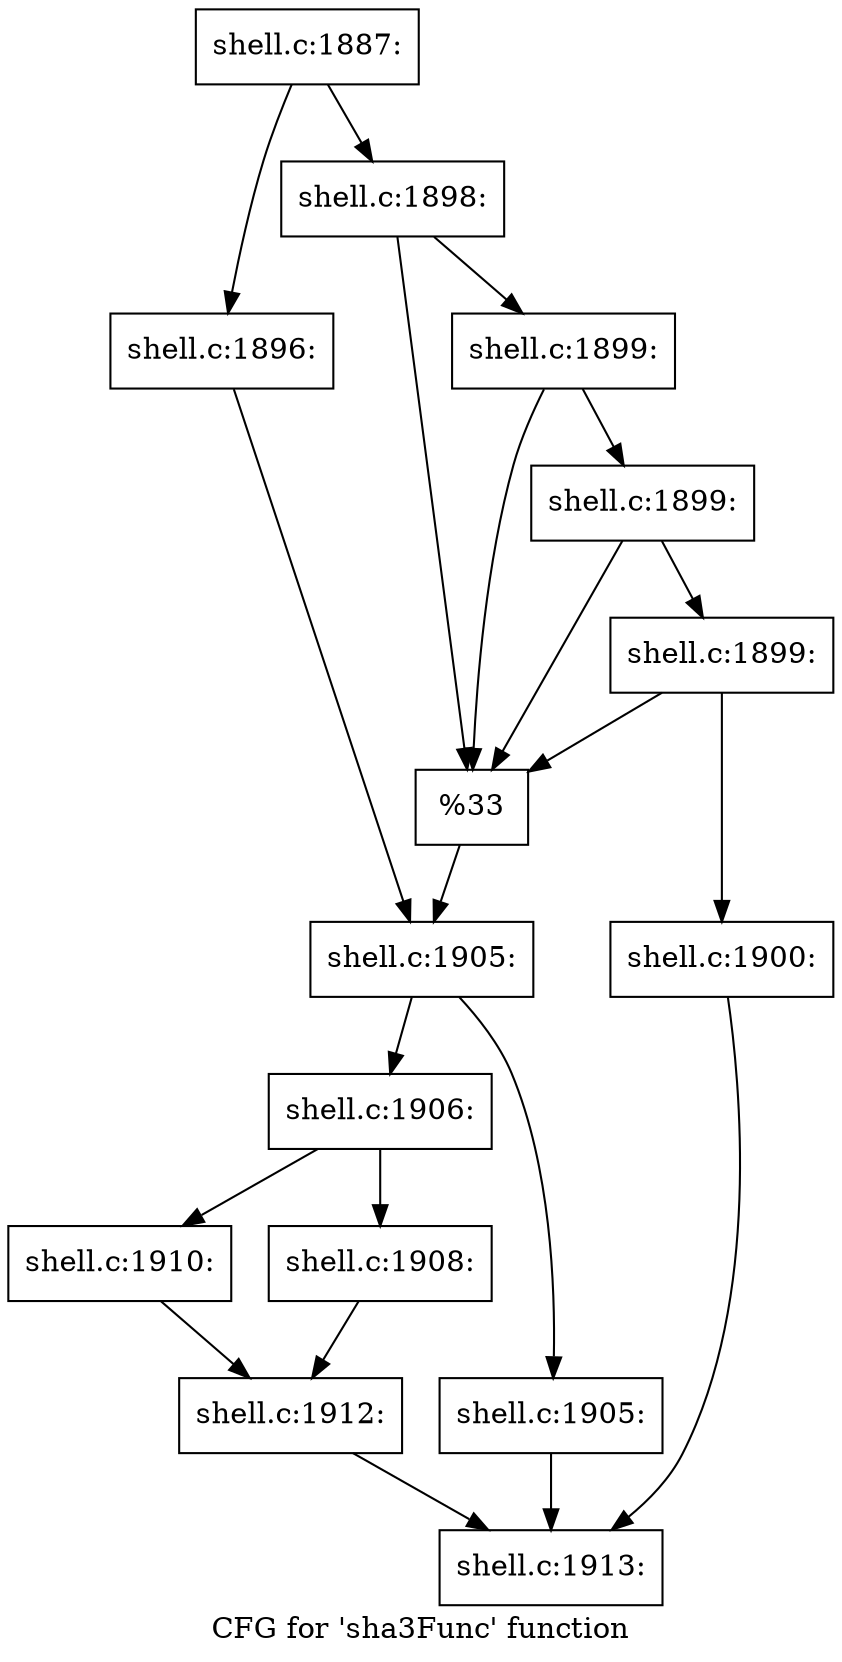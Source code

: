 digraph "CFG for 'sha3Func' function" {
	label="CFG for 'sha3Func' function";

	Node0x560276755900 [shape=record,label="{shell.c:1887:}"];
	Node0x560276755900 -> Node0x56027675a7c0;
	Node0x560276755900 -> Node0x56027675a860;
	Node0x56027675a7c0 [shape=record,label="{shell.c:1896:}"];
	Node0x56027675a7c0 -> Node0x56027675a810;
	Node0x56027675a860 [shape=record,label="{shell.c:1898:}"];
	Node0x56027675a860 -> Node0x56027675b4d0;
	Node0x56027675a860 -> Node0x56027675b380;
	Node0x56027675b4d0 [shape=record,label="{shell.c:1899:}"];
	Node0x56027675b4d0 -> Node0x56027675b450;
	Node0x56027675b4d0 -> Node0x56027675b380;
	Node0x56027675b450 [shape=record,label="{shell.c:1899:}"];
	Node0x56027675b450 -> Node0x56027675b3d0;
	Node0x56027675b450 -> Node0x56027675b380;
	Node0x56027675b3d0 [shape=record,label="{shell.c:1899:}"];
	Node0x56027675b3d0 -> Node0x56027675b080;
	Node0x56027675b3d0 -> Node0x56027675b380;
	Node0x56027675b080 [shape=record,label="{shell.c:1900:}"];
	Node0x56027675b080 -> Node0x560276755950;
	Node0x56027675b380 [shape=record,label="{%33}"];
	Node0x56027675b380 -> Node0x56027675a810;
	Node0x56027675a810 [shape=record,label="{shell.c:1905:}"];
	Node0x56027675a810 -> Node0x56027675c6a0;
	Node0x56027675a810 -> Node0x56027675c6f0;
	Node0x56027675c6a0 [shape=record,label="{shell.c:1905:}"];
	Node0x56027675c6a0 -> Node0x560276755950;
	Node0x56027675c6f0 [shape=record,label="{shell.c:1906:}"];
	Node0x56027675c6f0 -> Node0x560276090f10;
	Node0x56027675c6f0 -> Node0x56027675cff0;
	Node0x560276090f10 [shape=record,label="{shell.c:1908:}"];
	Node0x560276090f10 -> Node0x56027675cd40;
	Node0x56027675cff0 [shape=record,label="{shell.c:1910:}"];
	Node0x56027675cff0 -> Node0x56027675cd40;
	Node0x56027675cd40 [shape=record,label="{shell.c:1912:}"];
	Node0x56027675cd40 -> Node0x560276755950;
	Node0x560276755950 [shape=record,label="{shell.c:1913:}"];
}
